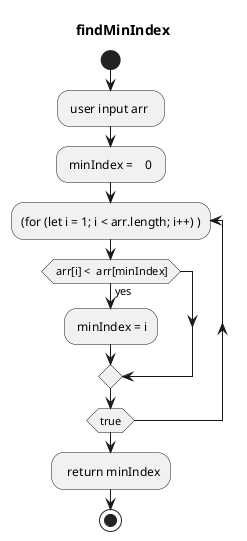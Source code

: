 
@startuml findMinIndex
title findMinIndex
start
: user input arr  ;
: minIndex =    0 ;  
repeat:(for (let i = 1; i < arr.length; i++) )    
      if( arr[i] <  arr[minIndex]) then (yes)
        : minIndex = i; 
      endif 
repeat while(true)
:  return minIndex; 
stop
@enduml